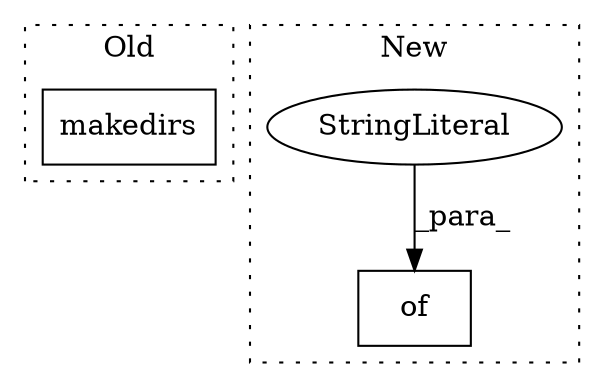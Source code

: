 digraph G {
subgraph cluster0 {
1 [label="makedirs" a="32" s="12880,12895" l="9,1" shape="box"];
label = "Old";
style="dotted";
}
subgraph cluster1 {
2 [label="of" a="32" s="13247,13281" l="3,1" shape="box"];
3 [label="StringLiteral" a="45" s="13250" l="18" shape="ellipse"];
label = "New";
style="dotted";
}
3 -> 2 [label="_para_"];
}